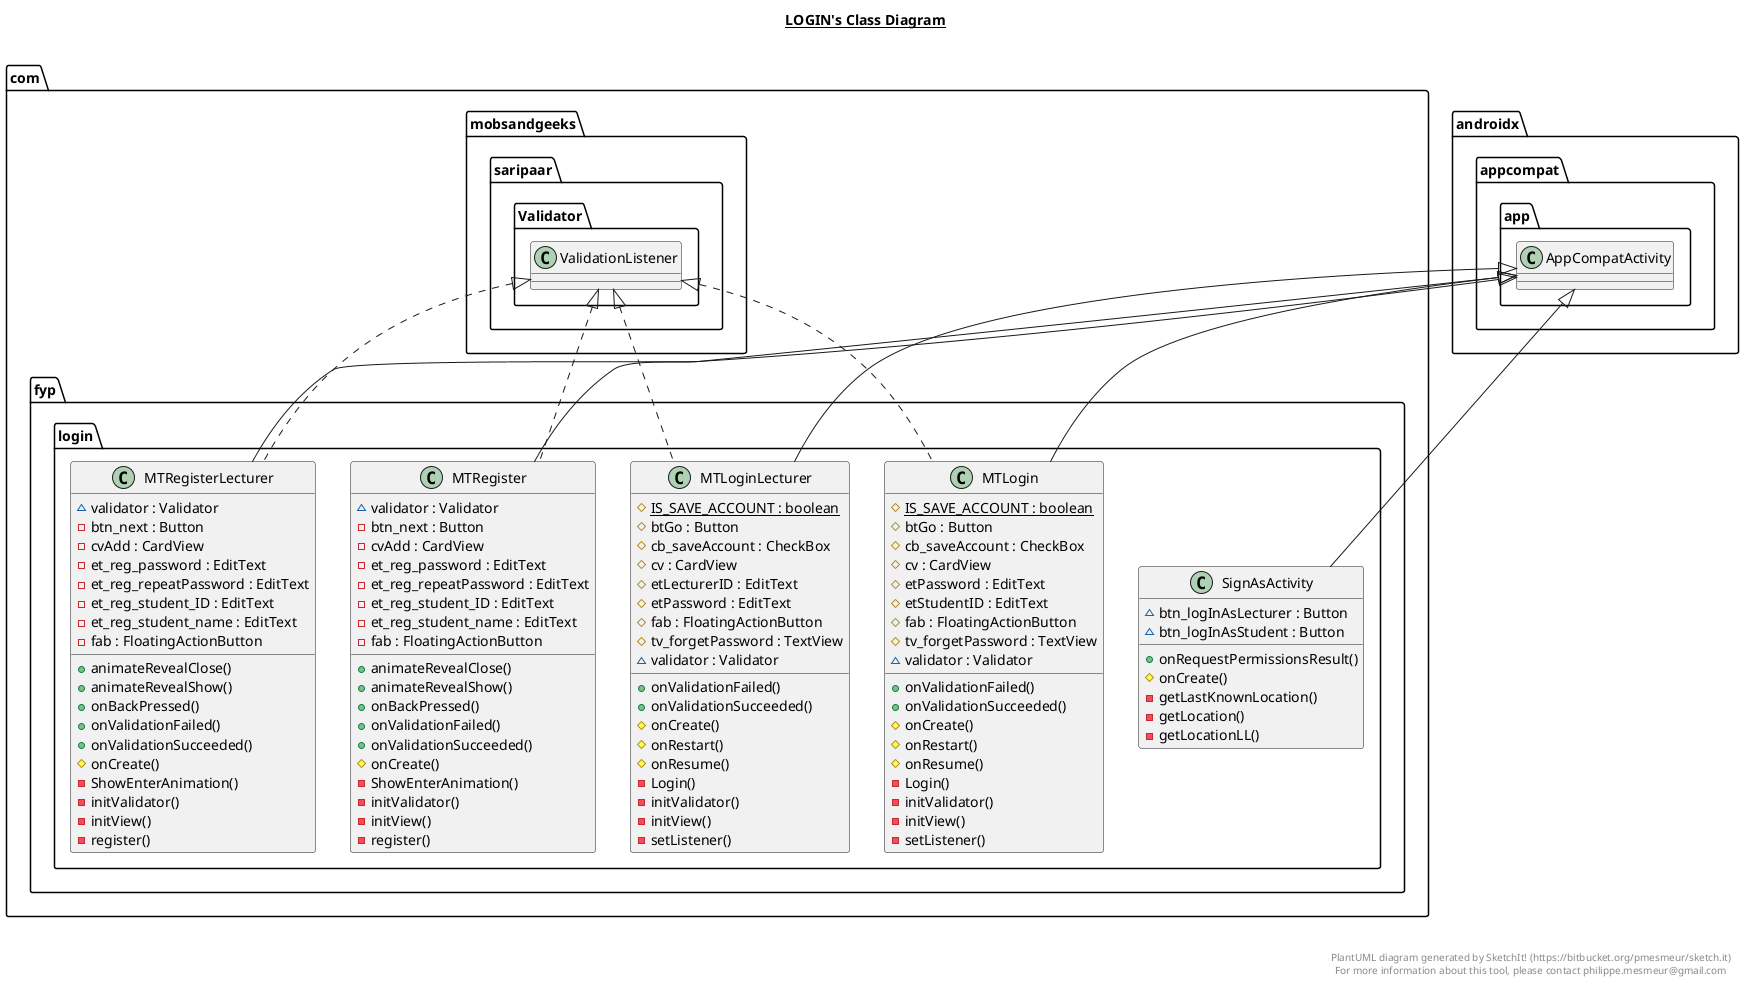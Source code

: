 @startuml

title __LOGIN's Class Diagram__\n

  namespace com.fyp {
    namespace login {
      class com.fyp.login.MTLogin {
          {static} # IS_SAVE_ACCOUNT : boolean
          # btGo : Button
          # cb_saveAccount : CheckBox
          # cv : CardView
          # etPassword : EditText
          # etStudentID : EditText
          # fab : FloatingActionButton
          # tv_forgetPassword : TextView
          ~ validator : Validator
          + onValidationFailed()
          + onValidationSucceeded()
          # onCreate()
          # onRestart()
          # onResume()
          - Login()
          - initValidator()
          - initView()
          - setListener()
      }
    }
  }
  

  namespace com.fyp {
    namespace login {
      class com.fyp.login.MTLoginLecturer {
          {static} # IS_SAVE_ACCOUNT : boolean
          # btGo : Button
          # cb_saveAccount : CheckBox
          # cv : CardView
          # etLecturerID : EditText
          # etPassword : EditText
          # fab : FloatingActionButton
          # tv_forgetPassword : TextView
          ~ validator : Validator
          + onValidationFailed()
          + onValidationSucceeded()
          # onCreate()
          # onRestart()
          # onResume()
          - Login()
          - initValidator()
          - initView()
          - setListener()
      }
    }
  }
  

  namespace com.fyp {
    namespace login {
      class com.fyp.login.MTRegister {
          ~ validator : Validator
          - btn_next : Button
          - cvAdd : CardView
          - et_reg_password : EditText
          - et_reg_repeatPassword : EditText
          - et_reg_student_ID : EditText
          - et_reg_student_name : EditText
          - fab : FloatingActionButton
          + animateRevealClose()
          + animateRevealShow()
          + onBackPressed()
          + onValidationFailed()
          + onValidationSucceeded()
          # onCreate()
          - ShowEnterAnimation()
          - initValidator()
          - initView()
          - register()
      }
    }
  }
  

  namespace com.fyp {
    namespace login {
      class com.fyp.login.MTRegisterLecturer {
          ~ validator : Validator
          - btn_next : Button
          - cvAdd : CardView
          - et_reg_password : EditText
          - et_reg_repeatPassword : EditText
          - et_reg_student_ID : EditText
          - et_reg_student_name : EditText
          - fab : FloatingActionButton
          + animateRevealClose()
          + animateRevealShow()
          + onBackPressed()
          + onValidationFailed()
          + onValidationSucceeded()
          # onCreate()
          - ShowEnterAnimation()
          - initValidator()
          - initView()
          - register()
      }
    }
  }
  

  namespace com.fyp {
    namespace login {
      class com.fyp.login.SignAsActivity {
          ~ btn_logInAsLecturer : Button
          ~ btn_logInAsStudent : Button
          + onRequestPermissionsResult()
          # onCreate()
          - getLastKnownLocation()
          - getLocation()
          - getLocationLL()
      }
    }
  }
  

  com.fyp.login.MTLogin .up.|> com.mobsandgeeks.saripaar.Validator.ValidationListener
  com.fyp.login.MTLogin -up-|> androidx.appcompat.app.AppCompatActivity
  com.fyp.login.MTLoginLecturer .up.|> com.mobsandgeeks.saripaar.Validator.ValidationListener
  com.fyp.login.MTLoginLecturer -up-|> androidx.appcompat.app.AppCompatActivity
  com.fyp.login.MTRegister .up.|> com.mobsandgeeks.saripaar.Validator.ValidationListener
  com.fyp.login.MTRegister -up-|> androidx.appcompat.app.AppCompatActivity
  com.fyp.login.MTRegisterLecturer .up.|> com.mobsandgeeks.saripaar.Validator.ValidationListener
  com.fyp.login.MTRegisterLecturer -up-|> androidx.appcompat.app.AppCompatActivity
  com.fyp.login.SignAsActivity -up-|> androidx.appcompat.app.AppCompatActivity


right footer


PlantUML diagram generated by SketchIt! (https://bitbucket.org/pmesmeur/sketch.it)
For more information about this tool, please contact philippe.mesmeur@gmail.com
endfooter

@enduml
